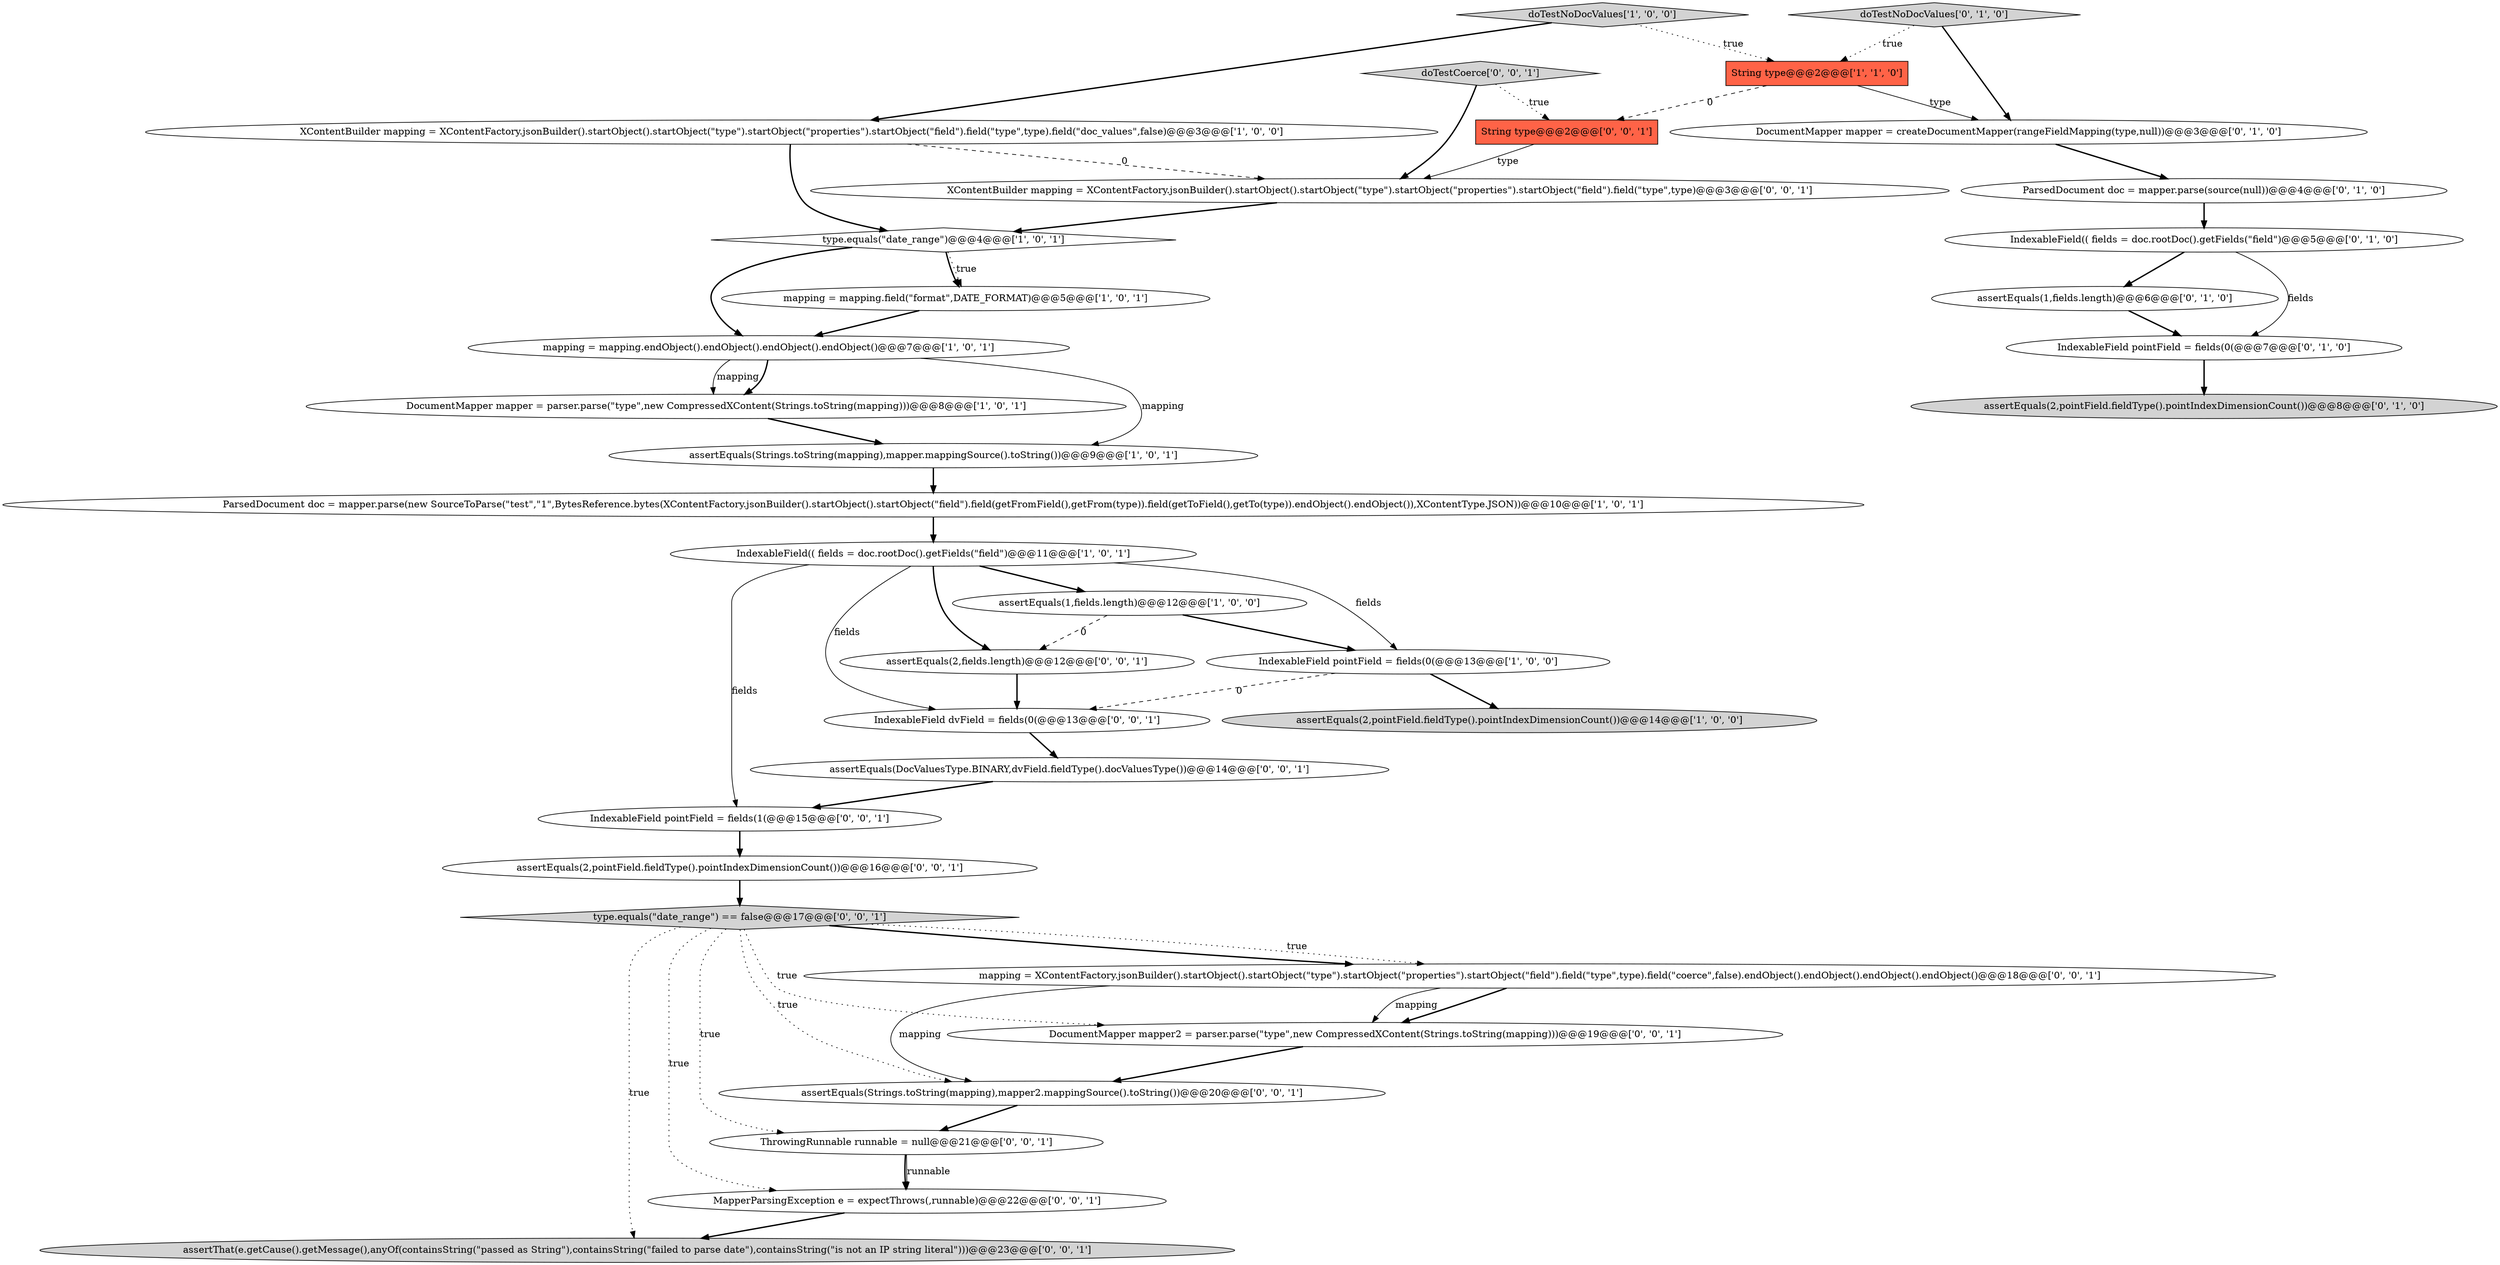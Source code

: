 digraph {
5 [style = filled, label = "String type@@@2@@@['1', '1', '0']", fillcolor = tomato, shape = box image = "AAA0AAABBB1BBB"];
9 [style = filled, label = "IndexableField(( fields = doc.rootDoc().getFields(\"field\")@@@11@@@['1', '0', '1']", fillcolor = white, shape = ellipse image = "AAA0AAABBB1BBB"];
18 [style = filled, label = "IndexableField pointField = fields(0(@@@7@@@['0', '1', '0']", fillcolor = white, shape = ellipse image = "AAA0AAABBB2BBB"];
12 [style = filled, label = "IndexableField pointField = fields(0(@@@13@@@['1', '0', '0']", fillcolor = white, shape = ellipse image = "AAA0AAABBB1BBB"];
7 [style = filled, label = "ParsedDocument doc = mapper.parse(new SourceToParse(\"test\",\"1\",BytesReference.bytes(XContentFactory.jsonBuilder().startObject().startObject(\"field\").field(getFromField(),getFrom(type)).field(getToField(),getTo(type)).endObject().endObject()),XContentType.JSON))@@@10@@@['1', '0', '1']", fillcolor = white, shape = ellipse image = "AAA0AAABBB1BBB"];
13 [style = filled, label = "ParsedDocument doc = mapper.parse(source(null))@@@4@@@['0', '1', '0']", fillcolor = white, shape = ellipse image = "AAA0AAABBB2BBB"];
26 [style = filled, label = "assertEquals(Strings.toString(mapping),mapper2.mappingSource().toString())@@@20@@@['0', '0', '1']", fillcolor = white, shape = ellipse image = "AAA0AAABBB3BBB"];
14 [style = filled, label = "IndexableField(( fields = doc.rootDoc().getFields(\"field\")@@@5@@@['0', '1', '0']", fillcolor = white, shape = ellipse image = "AAA0AAABBB2BBB"];
31 [style = filled, label = "IndexableField pointField = fields(1(@@@15@@@['0', '0', '1']", fillcolor = white, shape = ellipse image = "AAA0AAABBB3BBB"];
16 [style = filled, label = "assertEquals(1,fields.length)@@@6@@@['0', '1', '0']", fillcolor = white, shape = ellipse image = "AAA0AAABBB2BBB"];
29 [style = filled, label = "String type@@@2@@@['0', '0', '1']", fillcolor = tomato, shape = box image = "AAA0AAABBB3BBB"];
3 [style = filled, label = "assertEquals(Strings.toString(mapping),mapper.mappingSource().toString())@@@9@@@['1', '0', '1']", fillcolor = white, shape = ellipse image = "AAA0AAABBB1BBB"];
22 [style = filled, label = "IndexableField dvField = fields(0(@@@13@@@['0', '0', '1']", fillcolor = white, shape = ellipse image = "AAA0AAABBB3BBB"];
32 [style = filled, label = "type.equals(\"date_range\") == false@@@17@@@['0', '0', '1']", fillcolor = lightgray, shape = diamond image = "AAA0AAABBB3BBB"];
6 [style = filled, label = "type.equals(\"date_range\")@@@4@@@['1', '0', '1']", fillcolor = white, shape = diamond image = "AAA0AAABBB1BBB"];
21 [style = filled, label = "assertThat(e.getCause().getMessage(),anyOf(containsString(\"passed as String\"),containsString(\"failed to parse date\"),containsString(\"is not an IP string literal\")))@@@23@@@['0', '0', '1']", fillcolor = lightgray, shape = ellipse image = "AAA0AAABBB3BBB"];
19 [style = filled, label = "assertEquals(2,pointField.fieldType().pointIndexDimensionCount())@@@8@@@['0', '1', '0']", fillcolor = lightgray, shape = ellipse image = "AAA0AAABBB2BBB"];
0 [style = filled, label = "XContentBuilder mapping = XContentFactory.jsonBuilder().startObject().startObject(\"type\").startObject(\"properties\").startObject(\"field\").field(\"type\",type).field(\"doc_values\",false)@@@3@@@['1', '0', '0']", fillcolor = white, shape = ellipse image = "AAA0AAABBB1BBB"];
33 [style = filled, label = "ThrowingRunnable runnable = null@@@21@@@['0', '0', '1']", fillcolor = white, shape = ellipse image = "AAA0AAABBB3BBB"];
34 [style = filled, label = "DocumentMapper mapper2 = parser.parse(\"type\",new CompressedXContent(Strings.toString(mapping)))@@@19@@@['0', '0', '1']", fillcolor = white, shape = ellipse image = "AAA0AAABBB3BBB"];
4 [style = filled, label = "assertEquals(1,fields.length)@@@12@@@['1', '0', '0']", fillcolor = white, shape = ellipse image = "AAA0AAABBB1BBB"];
27 [style = filled, label = "assertEquals(2,fields.length)@@@12@@@['0', '0', '1']", fillcolor = white, shape = ellipse image = "AAA0AAABBB3BBB"];
2 [style = filled, label = "doTestNoDocValues['1', '0', '0']", fillcolor = lightgray, shape = diamond image = "AAA0AAABBB1BBB"];
10 [style = filled, label = "assertEquals(2,pointField.fieldType().pointIndexDimensionCount())@@@14@@@['1', '0', '0']", fillcolor = lightgray, shape = ellipse image = "AAA0AAABBB1BBB"];
23 [style = filled, label = "XContentBuilder mapping = XContentFactory.jsonBuilder().startObject().startObject(\"type\").startObject(\"properties\").startObject(\"field\").field(\"type\",type)@@@3@@@['0', '0', '1']", fillcolor = white, shape = ellipse image = "AAA0AAABBB3BBB"];
20 [style = filled, label = "assertEquals(DocValuesType.BINARY,dvField.fieldType().docValuesType())@@@14@@@['0', '0', '1']", fillcolor = white, shape = ellipse image = "AAA0AAABBB3BBB"];
1 [style = filled, label = "mapping = mapping.field(\"format\",DATE_FORMAT)@@@5@@@['1', '0', '1']", fillcolor = white, shape = ellipse image = "AAA0AAABBB1BBB"];
24 [style = filled, label = "mapping = XContentFactory.jsonBuilder().startObject().startObject(\"type\").startObject(\"properties\").startObject(\"field\").field(\"type\",type).field(\"coerce\",false).endObject().endObject().endObject().endObject()@@@18@@@['0', '0', '1']", fillcolor = white, shape = ellipse image = "AAA0AAABBB3BBB"];
28 [style = filled, label = "assertEquals(2,pointField.fieldType().pointIndexDimensionCount())@@@16@@@['0', '0', '1']", fillcolor = white, shape = ellipse image = "AAA0AAABBB3BBB"];
15 [style = filled, label = "doTestNoDocValues['0', '1', '0']", fillcolor = lightgray, shape = diamond image = "AAA0AAABBB2BBB"];
25 [style = filled, label = "doTestCoerce['0', '0', '1']", fillcolor = lightgray, shape = diamond image = "AAA0AAABBB3BBB"];
17 [style = filled, label = "DocumentMapper mapper = createDocumentMapper(rangeFieldMapping(type,null))@@@3@@@['0', '1', '0']", fillcolor = white, shape = ellipse image = "AAA0AAABBB2BBB"];
30 [style = filled, label = "MapperParsingException e = expectThrows(,runnable)@@@22@@@['0', '0', '1']", fillcolor = white, shape = ellipse image = "AAA0AAABBB3BBB"];
8 [style = filled, label = "mapping = mapping.endObject().endObject().endObject().endObject()@@@7@@@['1', '0', '1']", fillcolor = white, shape = ellipse image = "AAA0AAABBB1BBB"];
11 [style = filled, label = "DocumentMapper mapper = parser.parse(\"type\",new CompressedXContent(Strings.toString(mapping)))@@@8@@@['1', '0', '1']", fillcolor = white, shape = ellipse image = "AAA0AAABBB1BBB"];
0->6 [style = bold, label=""];
25->23 [style = bold, label=""];
29->23 [style = solid, label="type"];
11->3 [style = bold, label=""];
24->26 [style = solid, label="mapping"];
4->27 [style = dashed, label="0"];
24->34 [style = bold, label=""];
14->16 [style = bold, label=""];
9->4 [style = bold, label=""];
30->21 [style = bold, label=""];
9->27 [style = bold, label=""];
20->31 [style = bold, label=""];
33->30 [style = solid, label="runnable"];
16->18 [style = bold, label=""];
7->9 [style = bold, label=""];
25->29 [style = dotted, label="true"];
28->32 [style = bold, label=""];
1->8 [style = bold, label=""];
2->5 [style = dotted, label="true"];
32->26 [style = dotted, label="true"];
6->1 [style = dotted, label="true"];
26->33 [style = bold, label=""];
32->30 [style = dotted, label="true"];
24->34 [style = solid, label="mapping"];
8->11 [style = solid, label="mapping"];
22->20 [style = bold, label=""];
3->7 [style = bold, label=""];
6->8 [style = bold, label=""];
27->22 [style = bold, label=""];
9->22 [style = solid, label="fields"];
8->3 [style = solid, label="mapping"];
32->33 [style = dotted, label="true"];
8->11 [style = bold, label=""];
12->10 [style = bold, label=""];
15->5 [style = dotted, label="true"];
33->30 [style = bold, label=""];
23->6 [style = bold, label=""];
32->24 [style = dotted, label="true"];
9->12 [style = solid, label="fields"];
0->23 [style = dashed, label="0"];
32->21 [style = dotted, label="true"];
18->19 [style = bold, label=""];
17->13 [style = bold, label=""];
32->34 [style = dotted, label="true"];
9->31 [style = solid, label="fields"];
4->12 [style = bold, label=""];
2->0 [style = bold, label=""];
14->18 [style = solid, label="fields"];
5->17 [style = solid, label="type"];
13->14 [style = bold, label=""];
31->28 [style = bold, label=""];
6->1 [style = bold, label=""];
34->26 [style = bold, label=""];
12->22 [style = dashed, label="0"];
5->29 [style = dashed, label="0"];
32->24 [style = bold, label=""];
15->17 [style = bold, label=""];
}
